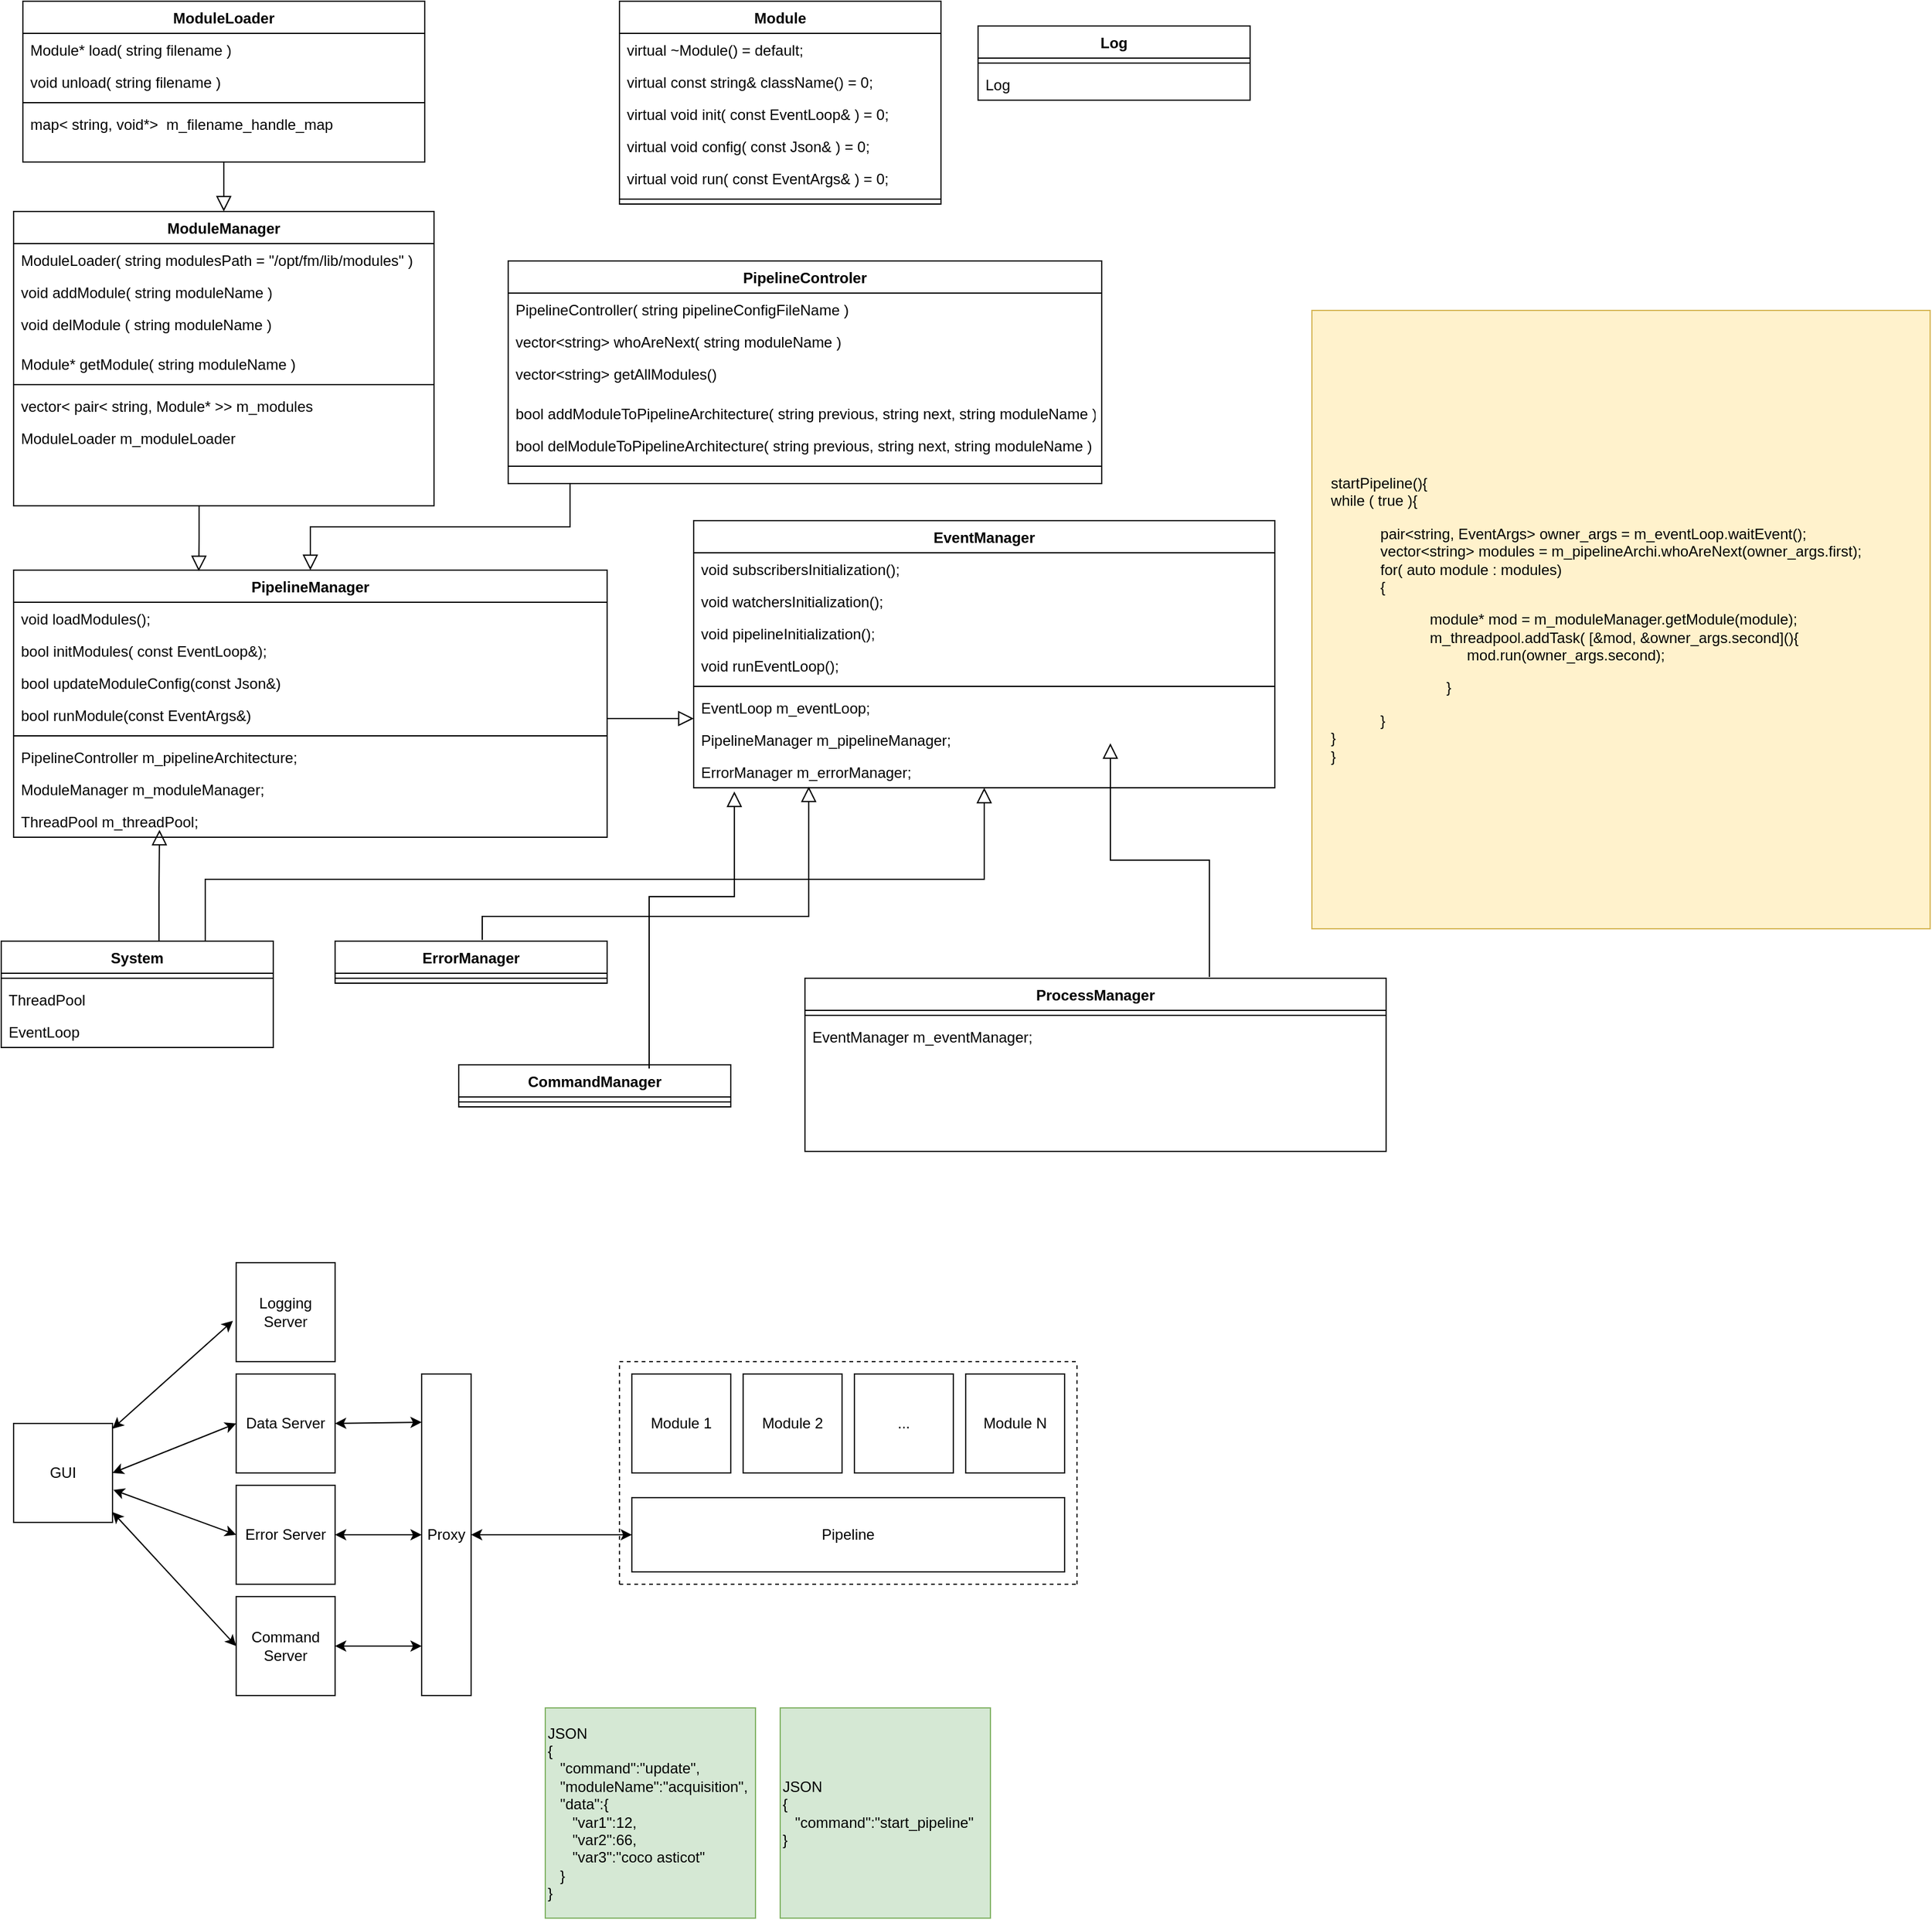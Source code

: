 <mxfile version="21.4.0" type="device">
  <diagram id="C5RBs43oDa-KdzZeNtuy" name="Page-1">
    <mxGraphModel dx="1274" dy="680" grid="1" gridSize="10" guides="1" tooltips="1" connect="1" arrows="1" fold="1" page="1" pageScale="1" pageWidth="827" pageHeight="1169" math="0" shadow="0">
      <root>
        <mxCell id="WIyWlLk6GJQsqaUBKTNV-0" />
        <mxCell id="WIyWlLk6GJQsqaUBKTNV-1" parent="WIyWlLk6GJQsqaUBKTNV-0" />
        <mxCell id="zkfFHV4jXpPFQw0GAbJ--0" value="ModuleManager" style="swimlane;fontStyle=1;align=center;verticalAlign=top;childLayout=stackLayout;horizontal=1;startSize=26;horizontalStack=0;resizeParent=1;resizeLast=0;collapsible=1;marginBottom=0;rounded=0;shadow=0;strokeWidth=1;" parent="WIyWlLk6GJQsqaUBKTNV-1" vertex="1">
          <mxGeometry x="40" y="200" width="340" height="238" as="geometry">
            <mxRectangle x="230" y="140" width="160" height="26" as="alternateBounds" />
          </mxGeometry>
        </mxCell>
        <mxCell id="zkfFHV4jXpPFQw0GAbJ--1" value="ModuleLoader( string modulesPath = &quot;/opt/fm/lib/modules&quot; )" style="text;align=left;verticalAlign=top;spacingLeft=4;spacingRight=4;overflow=hidden;rotatable=0;points=[[0,0.5],[1,0.5]];portConstraint=eastwest;" parent="zkfFHV4jXpPFQw0GAbJ--0" vertex="1">
          <mxGeometry y="26" width="340" height="26" as="geometry" />
        </mxCell>
        <mxCell id="zkfFHV4jXpPFQw0GAbJ--2" value="void addModule( string moduleName )" style="text;align=left;verticalAlign=top;spacingLeft=4;spacingRight=4;overflow=hidden;rotatable=0;points=[[0,0.5],[1,0.5]];portConstraint=eastwest;rounded=0;shadow=0;html=0;" parent="zkfFHV4jXpPFQw0GAbJ--0" vertex="1">
          <mxGeometry y="52" width="340" height="26" as="geometry" />
        </mxCell>
        <mxCell id="zkfFHV4jXpPFQw0GAbJ--3" value="void delModule ( string moduleName )" style="text;align=left;verticalAlign=top;spacingLeft=4;spacingRight=4;overflow=hidden;rotatable=0;points=[[0,0.5],[1,0.5]];portConstraint=eastwest;rounded=0;shadow=0;html=0;" parent="zkfFHV4jXpPFQw0GAbJ--0" vertex="1">
          <mxGeometry y="78" width="340" height="32" as="geometry" />
        </mxCell>
        <mxCell id="hM2N8tMisGqkoCQfKdSa-3" value="Module* getModule( string moduleName )" style="text;align=left;verticalAlign=top;spacingLeft=4;spacingRight=4;overflow=hidden;rotatable=0;points=[[0,0.5],[1,0.5]];portConstraint=eastwest;" parent="zkfFHV4jXpPFQw0GAbJ--0" vertex="1">
          <mxGeometry y="110" width="340" height="26" as="geometry" />
        </mxCell>
        <mxCell id="zkfFHV4jXpPFQw0GAbJ--4" value="" style="line;html=1;strokeWidth=1;align=left;verticalAlign=middle;spacingTop=-1;spacingLeft=3;spacingRight=3;rotatable=0;labelPosition=right;points=[];portConstraint=eastwest;" parent="zkfFHV4jXpPFQw0GAbJ--0" vertex="1">
          <mxGeometry y="136" width="340" height="8" as="geometry" />
        </mxCell>
        <mxCell id="zkfFHV4jXpPFQw0GAbJ--5" value="vector&lt; pair&lt; string, Module* &gt;&gt; m_modules" style="text;align=left;verticalAlign=top;spacingLeft=4;spacingRight=4;overflow=hidden;rotatable=0;points=[[0,0.5],[1,0.5]];portConstraint=eastwest;" parent="zkfFHV4jXpPFQw0GAbJ--0" vertex="1">
          <mxGeometry y="144" width="340" height="26" as="geometry" />
        </mxCell>
        <mxCell id="hM2N8tMisGqkoCQfKdSa-2" value="ModuleLoader m_moduleLoader" style="text;align=left;verticalAlign=top;spacingLeft=4;spacingRight=4;overflow=hidden;rotatable=0;points=[[0,0.5],[1,0.5]];portConstraint=eastwest;" parent="zkfFHV4jXpPFQw0GAbJ--0" vertex="1">
          <mxGeometry y="170" width="340" height="26" as="geometry" />
        </mxCell>
        <mxCell id="zkfFHV4jXpPFQw0GAbJ--6" value="ModuleLoader" style="swimlane;fontStyle=1;align=center;verticalAlign=top;childLayout=stackLayout;horizontal=1;startSize=26;horizontalStack=0;resizeParent=1;resizeLast=0;collapsible=1;marginBottom=0;rounded=0;shadow=0;strokeWidth=1;" parent="WIyWlLk6GJQsqaUBKTNV-1" vertex="1">
          <mxGeometry x="47.5" y="30" width="325" height="130" as="geometry">
            <mxRectangle x="130" y="380" width="160" height="26" as="alternateBounds" />
          </mxGeometry>
        </mxCell>
        <mxCell id="zkfFHV4jXpPFQw0GAbJ--7" value="Module* load( string filename )" style="text;align=left;verticalAlign=top;spacingLeft=4;spacingRight=4;overflow=hidden;rotatable=0;points=[[0,0.5],[1,0.5]];portConstraint=eastwest;" parent="zkfFHV4jXpPFQw0GAbJ--6" vertex="1">
          <mxGeometry y="26" width="325" height="26" as="geometry" />
        </mxCell>
        <mxCell id="zkfFHV4jXpPFQw0GAbJ--8" value="void unload( string filename )" style="text;align=left;verticalAlign=top;spacingLeft=4;spacingRight=4;overflow=hidden;rotatable=0;points=[[0,0.5],[1,0.5]];portConstraint=eastwest;rounded=0;shadow=0;html=0;" parent="zkfFHV4jXpPFQw0GAbJ--6" vertex="1">
          <mxGeometry y="52" width="325" height="26" as="geometry" />
        </mxCell>
        <mxCell id="zkfFHV4jXpPFQw0GAbJ--9" value="" style="line;html=1;strokeWidth=1;align=left;verticalAlign=middle;spacingTop=-1;spacingLeft=3;spacingRight=3;rotatable=0;labelPosition=right;points=[];portConstraint=eastwest;" parent="zkfFHV4jXpPFQw0GAbJ--6" vertex="1">
          <mxGeometry y="78" width="325" height="8" as="geometry" />
        </mxCell>
        <mxCell id="zkfFHV4jXpPFQw0GAbJ--10" value="map&lt; string, void*&gt;  m_filename_handle_map" style="text;align=left;verticalAlign=top;spacingLeft=4;spacingRight=4;overflow=hidden;rotatable=0;points=[[0,0.5],[1,0.5]];portConstraint=eastwest;fontStyle=0" parent="zkfFHV4jXpPFQw0GAbJ--6" vertex="1">
          <mxGeometry y="86" width="325" height="26" as="geometry" />
        </mxCell>
        <mxCell id="zkfFHV4jXpPFQw0GAbJ--12" value="" style="endArrow=block;endSize=10;endFill=0;shadow=0;strokeWidth=1;rounded=0;edgeStyle=elbowEdgeStyle;elbow=vertical;" parent="WIyWlLk6GJQsqaUBKTNV-1" source="zkfFHV4jXpPFQw0GAbJ--6" target="zkfFHV4jXpPFQw0GAbJ--0" edge="1">
          <mxGeometry width="160" relative="1" as="geometry">
            <mxPoint x="30" y="193" as="sourcePoint" />
            <mxPoint x="30" y="193" as="targetPoint" />
          </mxGeometry>
        </mxCell>
        <mxCell id="hM2N8tMisGqkoCQfKdSa-12" value="PipelineControler" style="swimlane;fontStyle=1;align=center;verticalAlign=top;childLayout=stackLayout;horizontal=1;startSize=26;horizontalStack=0;resizeParent=1;resizeLast=0;collapsible=1;marginBottom=0;rounded=0;shadow=0;strokeWidth=1;" parent="WIyWlLk6GJQsqaUBKTNV-1" vertex="1">
          <mxGeometry x="440" y="240" width="480" height="180" as="geometry">
            <mxRectangle x="230" y="140" width="160" height="26" as="alternateBounds" />
          </mxGeometry>
        </mxCell>
        <mxCell id="hM2N8tMisGqkoCQfKdSa-13" value="PipelineController( string pipelineConfigFileName )" style="text;align=left;verticalAlign=top;spacingLeft=4;spacingRight=4;overflow=hidden;rotatable=0;points=[[0,0.5],[1,0.5]];portConstraint=eastwest;" parent="hM2N8tMisGqkoCQfKdSa-12" vertex="1">
          <mxGeometry y="26" width="480" height="26" as="geometry" />
        </mxCell>
        <mxCell id="hM2N8tMisGqkoCQfKdSa-14" value="vector&lt;string&gt; whoAreNext( string moduleName )" style="text;align=left;verticalAlign=top;spacingLeft=4;spacingRight=4;overflow=hidden;rotatable=0;points=[[0,0.5],[1,0.5]];portConstraint=eastwest;rounded=0;shadow=0;html=0;" parent="hM2N8tMisGqkoCQfKdSa-12" vertex="1">
          <mxGeometry y="52" width="480" height="26" as="geometry" />
        </mxCell>
        <mxCell id="hM2N8tMisGqkoCQfKdSa-15" value="vector&lt;string&gt; getAllModules()" style="text;align=left;verticalAlign=top;spacingLeft=4;spacingRight=4;overflow=hidden;rotatable=0;points=[[0,0.5],[1,0.5]];portConstraint=eastwest;rounded=0;shadow=0;html=0;" parent="hM2N8tMisGqkoCQfKdSa-12" vertex="1">
          <mxGeometry y="78" width="480" height="32" as="geometry" />
        </mxCell>
        <mxCell id="hM2N8tMisGqkoCQfKdSa-16" value="bool addModuleToPipelineArchitecture( string previous, string next, string moduleName )" style="text;align=left;verticalAlign=top;spacingLeft=4;spacingRight=4;overflow=hidden;rotatable=0;points=[[0,0.5],[1,0.5]];portConstraint=eastwest;" parent="hM2N8tMisGqkoCQfKdSa-12" vertex="1">
          <mxGeometry y="110" width="480" height="26" as="geometry" />
        </mxCell>
        <mxCell id="hM2N8tMisGqkoCQfKdSa-20" value="bool delModuleToPipelineArchitecture( string previous, string next, string moduleName )" style="text;align=left;verticalAlign=top;spacingLeft=4;spacingRight=4;overflow=hidden;rotatable=0;points=[[0,0.5],[1,0.5]];portConstraint=eastwest;" parent="hM2N8tMisGqkoCQfKdSa-12" vertex="1">
          <mxGeometry y="136" width="480" height="26" as="geometry" />
        </mxCell>
        <mxCell id="hM2N8tMisGqkoCQfKdSa-17" value="" style="line;html=1;strokeWidth=1;align=left;verticalAlign=middle;spacingTop=-1;spacingLeft=3;spacingRight=3;rotatable=0;labelPosition=right;points=[];portConstraint=eastwest;" parent="hM2N8tMisGqkoCQfKdSa-12" vertex="1">
          <mxGeometry y="162" width="480" height="8" as="geometry" />
        </mxCell>
        <mxCell id="hM2N8tMisGqkoCQfKdSa-21" value="Module N" style="whiteSpace=wrap;html=1;aspect=fixed;" parent="WIyWlLk6GJQsqaUBKTNV-1" vertex="1">
          <mxGeometry x="810" y="1140" width="80" height="80" as="geometry" />
        </mxCell>
        <mxCell id="hM2N8tMisGqkoCQfKdSa-22" value="Logging Server" style="whiteSpace=wrap;html=1;aspect=fixed;" parent="WIyWlLk6GJQsqaUBKTNV-1" vertex="1">
          <mxGeometry x="220" y="1050" width="80" height="80" as="geometry" />
        </mxCell>
        <mxCell id="hM2N8tMisGqkoCQfKdSa-23" value="Command Server" style="whiteSpace=wrap;html=1;aspect=fixed;" parent="WIyWlLk6GJQsqaUBKTNV-1" vertex="1">
          <mxGeometry x="220" y="1320" width="80" height="80" as="geometry" />
        </mxCell>
        <mxCell id="hM2N8tMisGqkoCQfKdSa-24" value="Error Server" style="whiteSpace=wrap;html=1;aspect=fixed;" parent="WIyWlLk6GJQsqaUBKTNV-1" vertex="1">
          <mxGeometry x="220" y="1230" width="80" height="80" as="geometry" />
        </mxCell>
        <mxCell id="hM2N8tMisGqkoCQfKdSa-25" value="Data Server" style="whiteSpace=wrap;html=1;aspect=fixed;" parent="WIyWlLk6GJQsqaUBKTNV-1" vertex="1">
          <mxGeometry x="220" y="1140" width="80" height="80" as="geometry" />
        </mxCell>
        <mxCell id="hM2N8tMisGqkoCQfKdSa-26" value="Proxy" style="rounded=0;whiteSpace=wrap;html=1;" parent="WIyWlLk6GJQsqaUBKTNV-1" vertex="1">
          <mxGeometry x="370" y="1140" width="40" height="260" as="geometry" />
        </mxCell>
        <mxCell id="hM2N8tMisGqkoCQfKdSa-27" value="..." style="whiteSpace=wrap;html=1;aspect=fixed;" parent="WIyWlLk6GJQsqaUBKTNV-1" vertex="1">
          <mxGeometry x="720" y="1140" width="80" height="80" as="geometry" />
        </mxCell>
        <mxCell id="hM2N8tMisGqkoCQfKdSa-28" value="Module 2" style="whiteSpace=wrap;html=1;aspect=fixed;" parent="WIyWlLk6GJQsqaUBKTNV-1" vertex="1">
          <mxGeometry x="630" y="1140" width="80" height="80" as="geometry" />
        </mxCell>
        <mxCell id="hM2N8tMisGqkoCQfKdSa-29" value="Module 1" style="whiteSpace=wrap;html=1;aspect=fixed;" parent="WIyWlLk6GJQsqaUBKTNV-1" vertex="1">
          <mxGeometry x="540" y="1140" width="80" height="80" as="geometry" />
        </mxCell>
        <mxCell id="hM2N8tMisGqkoCQfKdSa-30" value="Pipeline" style="rounded=0;whiteSpace=wrap;html=1;" parent="WIyWlLk6GJQsqaUBKTNV-1" vertex="1">
          <mxGeometry x="540" y="1240" width="350" height="60" as="geometry" />
        </mxCell>
        <mxCell id="hM2N8tMisGqkoCQfKdSa-31" value="GUI" style="whiteSpace=wrap;html=1;aspect=fixed;" parent="WIyWlLk6GJQsqaUBKTNV-1" vertex="1">
          <mxGeometry x="40" y="1180" width="80" height="80" as="geometry" />
        </mxCell>
        <mxCell id="hM2N8tMisGqkoCQfKdSa-33" value="" style="endArrow=classic;startArrow=classic;html=1;rounded=0;exitX=1;exitY=0.5;exitDx=0;exitDy=0;entryX=0;entryY=0.5;entryDx=0;entryDy=0;" parent="WIyWlLk6GJQsqaUBKTNV-1" source="hM2N8tMisGqkoCQfKdSa-26" target="hM2N8tMisGqkoCQfKdSa-30" edge="1">
          <mxGeometry width="50" height="50" relative="1" as="geometry">
            <mxPoint x="440" y="1190" as="sourcePoint" />
            <mxPoint x="490" y="1140" as="targetPoint" />
          </mxGeometry>
        </mxCell>
        <mxCell id="hM2N8tMisGqkoCQfKdSa-37" value="" style="endArrow=classic;startArrow=classic;html=1;rounded=0;entryX=0;entryY=0.5;entryDx=0;entryDy=0;exitX=1;exitY=0.5;exitDx=0;exitDy=0;" parent="WIyWlLk6GJQsqaUBKTNV-1" source="hM2N8tMisGqkoCQfKdSa-24" target="hM2N8tMisGqkoCQfKdSa-26" edge="1">
          <mxGeometry width="50" height="50" relative="1" as="geometry">
            <mxPoint x="320" y="1300" as="sourcePoint" />
            <mxPoint x="376" y="1269.67" as="targetPoint" />
          </mxGeometry>
        </mxCell>
        <mxCell id="hM2N8tMisGqkoCQfKdSa-38" value="" style="endArrow=classic;startArrow=classic;html=1;rounded=0;entryX=0;entryY=0.15;entryDx=0;entryDy=0;entryPerimeter=0;exitX=1;exitY=0.5;exitDx=0;exitDy=0;" parent="WIyWlLk6GJQsqaUBKTNV-1" source="hM2N8tMisGqkoCQfKdSa-25" target="hM2N8tMisGqkoCQfKdSa-26" edge="1">
          <mxGeometry width="50" height="50" relative="1" as="geometry">
            <mxPoint x="300" y="1179" as="sourcePoint" />
            <mxPoint x="434" y="1180" as="targetPoint" />
          </mxGeometry>
        </mxCell>
        <mxCell id="hM2N8tMisGqkoCQfKdSa-39" value="" style="endArrow=classic;startArrow=classic;html=1;rounded=0;" parent="WIyWlLk6GJQsqaUBKTNV-1" source="hM2N8tMisGqkoCQfKdSa-23" edge="1">
          <mxGeometry width="50" height="50" relative="1" as="geometry">
            <mxPoint x="300" y="1359.67" as="sourcePoint" />
            <mxPoint x="370" y="1360" as="targetPoint" />
          </mxGeometry>
        </mxCell>
        <mxCell id="hM2N8tMisGqkoCQfKdSa-41" value="" style="endArrow=classic;startArrow=classic;html=1;rounded=0;entryX=-0.033;entryY=0.588;entryDx=0;entryDy=0;entryPerimeter=0;" parent="WIyWlLk6GJQsqaUBKTNV-1" source="hM2N8tMisGqkoCQfKdSa-31" target="hM2N8tMisGqkoCQfKdSa-22" edge="1">
          <mxGeometry width="50" height="50" relative="1" as="geometry">
            <mxPoint x="140" y="1190" as="sourcePoint" />
            <mxPoint x="190" y="1140" as="targetPoint" />
          </mxGeometry>
        </mxCell>
        <mxCell id="hM2N8tMisGqkoCQfKdSa-42" value="" style="endArrow=classic;startArrow=classic;html=1;rounded=0;entryX=0;entryY=0.5;entryDx=0;entryDy=0;exitX=1;exitY=0.5;exitDx=0;exitDy=0;" parent="WIyWlLk6GJQsqaUBKTNV-1" source="hM2N8tMisGqkoCQfKdSa-31" target="hM2N8tMisGqkoCQfKdSa-25" edge="1">
          <mxGeometry width="50" height="50" relative="1" as="geometry">
            <mxPoint x="140" y="1220" as="sourcePoint" />
            <mxPoint x="190" y="1170" as="targetPoint" />
          </mxGeometry>
        </mxCell>
        <mxCell id="hM2N8tMisGqkoCQfKdSa-44" value="" style="endArrow=classic;startArrow=classic;html=1;rounded=0;entryX=0;entryY=0.5;entryDx=0;entryDy=0;exitX=1.008;exitY=0.671;exitDx=0;exitDy=0;exitPerimeter=0;" parent="WIyWlLk6GJQsqaUBKTNV-1" source="hM2N8tMisGqkoCQfKdSa-31" target="hM2N8tMisGqkoCQfKdSa-24" edge="1">
          <mxGeometry width="50" height="50" relative="1" as="geometry">
            <mxPoint x="150" y="1310" as="sourcePoint" />
            <mxPoint x="200" y="1260" as="targetPoint" />
          </mxGeometry>
        </mxCell>
        <mxCell id="hM2N8tMisGqkoCQfKdSa-45" value="" style="endArrow=classic;startArrow=classic;html=1;rounded=0;entryX=0;entryY=0.5;entryDx=0;entryDy=0;exitX=1;exitY=0.896;exitDx=0;exitDy=0;exitPerimeter=0;" parent="WIyWlLk6GJQsqaUBKTNV-1" source="hM2N8tMisGqkoCQfKdSa-31" target="hM2N8tMisGqkoCQfKdSa-23" edge="1">
          <mxGeometry x="-1" y="114" width="50" height="50" relative="1" as="geometry">
            <mxPoint x="120" y="1385" as="sourcePoint" />
            <mxPoint x="170" y="1335" as="targetPoint" />
            <mxPoint x="-29" y="111" as="offset" />
          </mxGeometry>
        </mxCell>
        <mxCell id="hM2N8tMisGqkoCQfKdSa-46" value="" style="endArrow=none;dashed=1;html=1;rounded=0;" parent="WIyWlLk6GJQsqaUBKTNV-1" edge="1">
          <mxGeometry width="50" height="50" relative="1" as="geometry">
            <mxPoint x="530" y="1310" as="sourcePoint" />
            <mxPoint x="530" y="1130" as="targetPoint" />
          </mxGeometry>
        </mxCell>
        <mxCell id="hM2N8tMisGqkoCQfKdSa-47" value="" style="endArrow=none;dashed=1;html=1;rounded=0;" parent="WIyWlLk6GJQsqaUBKTNV-1" edge="1">
          <mxGeometry width="50" height="50" relative="1" as="geometry">
            <mxPoint x="530" y="1310" as="sourcePoint" />
            <mxPoint x="900" y="1310" as="targetPoint" />
          </mxGeometry>
        </mxCell>
        <mxCell id="hM2N8tMisGqkoCQfKdSa-48" value="" style="endArrow=none;dashed=1;html=1;rounded=0;" parent="WIyWlLk6GJQsqaUBKTNV-1" edge="1">
          <mxGeometry width="50" height="50" relative="1" as="geometry">
            <mxPoint x="900" y="1310" as="sourcePoint" />
            <mxPoint x="900" y="1130" as="targetPoint" />
          </mxGeometry>
        </mxCell>
        <mxCell id="hM2N8tMisGqkoCQfKdSa-49" value="" style="endArrow=none;dashed=1;html=1;rounded=0;" parent="WIyWlLk6GJQsqaUBKTNV-1" edge="1">
          <mxGeometry width="50" height="50" relative="1" as="geometry">
            <mxPoint x="530" y="1130" as="sourcePoint" />
            <mxPoint x="900" y="1130" as="targetPoint" />
          </mxGeometry>
        </mxCell>
        <mxCell id="hM2N8tMisGqkoCQfKdSa-50" value="&lt;div align=&quot;left&quot;&gt;&lt;font color=&quot;#000000&quot;&gt;JSON&lt;br&gt;&lt;/font&gt;&lt;/div&gt;&lt;div align=&quot;left&quot;&gt;&lt;font color=&quot;#000000&quot;&gt;{&lt;br&gt;&amp;nbsp;&amp;nbsp; &quot;command&quot;:&quot;update&quot;,&lt;br&gt;&amp;nbsp;&amp;nbsp; &quot;moduleName&quot;:&quot;acquisition&quot;,&lt;br&gt;&amp;nbsp;&amp;nbsp; &quot;data&quot;:{&lt;br&gt;&amp;nbsp;&amp;nbsp;&amp;nbsp;&amp;nbsp;&amp;nbsp; &quot;var1&quot;:12,&lt;br&gt;&amp;nbsp;&amp;nbsp;&amp;nbsp;&amp;nbsp;&amp;nbsp; &quot;var2&quot;:66,&lt;br&gt;&amp;nbsp;&amp;nbsp;&amp;nbsp;&amp;nbsp;&amp;nbsp; &quot;var3&quot;:&quot;coco asticot&quot;&lt;br&gt;&amp;nbsp;&amp;nbsp; }&lt;br&gt;}&lt;br&gt;&lt;/font&gt;&lt;/div&gt;" style="whiteSpace=wrap;html=1;aspect=fixed;align=left;fillColor=#d5e8d4;strokeColor=#82b366;" parent="WIyWlLk6GJQsqaUBKTNV-1" vertex="1">
          <mxGeometry x="470" y="1410" width="170" height="170" as="geometry" />
        </mxCell>
        <mxCell id="hM2N8tMisGqkoCQfKdSa-51" value="&lt;div align=&quot;left&quot;&gt;&lt;font color=&quot;#000000&quot;&gt;JSON&lt;br&gt;&lt;/font&gt;&lt;/div&gt;&lt;div align=&quot;left&quot;&gt;&lt;font color=&quot;#000000&quot;&gt;{&lt;br&gt;&amp;nbsp;&amp;nbsp; &quot;command&quot;:&quot;start_pipeline&quot;&lt;br&gt;}&lt;br&gt;&lt;/font&gt;&lt;/div&gt;" style="whiteSpace=wrap;html=1;aspect=fixed;align=left;fillColor=#d5e8d4;strokeColor=#82b366;" parent="WIyWlLk6GJQsqaUBKTNV-1" vertex="1">
          <mxGeometry x="660" y="1410" width="170" height="170" as="geometry" />
        </mxCell>
        <mxCell id="hM2N8tMisGqkoCQfKdSa-52" value="Module" style="swimlane;fontStyle=1;align=center;verticalAlign=top;childLayout=stackLayout;horizontal=1;startSize=26;horizontalStack=0;resizeParent=1;resizeParentMax=0;resizeLast=0;collapsible=1;marginBottom=0;" parent="WIyWlLk6GJQsqaUBKTNV-1" vertex="1">
          <mxGeometry x="530" y="30" width="260" height="164" as="geometry" />
        </mxCell>
        <mxCell id="hM2N8tMisGqkoCQfKdSa-53" value="virtual ~Module() = default;" style="text;strokeColor=none;fillColor=none;align=left;verticalAlign=top;spacingLeft=4;spacingRight=4;overflow=hidden;rotatable=0;points=[[0,0.5],[1,0.5]];portConstraint=eastwest;" parent="hM2N8tMisGqkoCQfKdSa-52" vertex="1">
          <mxGeometry y="26" width="260" height="26" as="geometry" />
        </mxCell>
        <mxCell id="hM2N8tMisGqkoCQfKdSa-56" value="virtual const string&amp; className() = 0;" style="text;strokeColor=none;fillColor=none;align=left;verticalAlign=top;spacingLeft=4;spacingRight=4;overflow=hidden;rotatable=0;points=[[0,0.5],[1,0.5]];portConstraint=eastwest;" parent="hM2N8tMisGqkoCQfKdSa-52" vertex="1">
          <mxGeometry y="52" width="260" height="26" as="geometry" />
        </mxCell>
        <mxCell id="hM2N8tMisGqkoCQfKdSa-57" value="virtual void init( const EventLoop&amp; ) = 0;" style="text;strokeColor=none;fillColor=none;align=left;verticalAlign=top;spacingLeft=4;spacingRight=4;overflow=hidden;rotatable=0;points=[[0,0.5],[1,0.5]];portConstraint=eastwest;" parent="hM2N8tMisGqkoCQfKdSa-52" vertex="1">
          <mxGeometry y="78" width="260" height="26" as="geometry" />
        </mxCell>
        <mxCell id="hM2N8tMisGqkoCQfKdSa-58" value="virtual void config( const Json&amp; ) = 0;" style="text;strokeColor=none;fillColor=none;align=left;verticalAlign=top;spacingLeft=4;spacingRight=4;overflow=hidden;rotatable=0;points=[[0,0.5],[1,0.5]];portConstraint=eastwest;" parent="hM2N8tMisGqkoCQfKdSa-52" vertex="1">
          <mxGeometry y="104" width="260" height="26" as="geometry" />
        </mxCell>
        <mxCell id="hM2N8tMisGqkoCQfKdSa-59" value="virtual void run( const EventArgs&amp; ) = 0;" style="text;strokeColor=none;fillColor=none;align=left;verticalAlign=top;spacingLeft=4;spacingRight=4;overflow=hidden;rotatable=0;points=[[0,0.5],[1,0.5]];portConstraint=eastwest;" parent="hM2N8tMisGqkoCQfKdSa-52" vertex="1">
          <mxGeometry y="130" width="260" height="26" as="geometry" />
        </mxCell>
        <mxCell id="hM2N8tMisGqkoCQfKdSa-54" value="" style="line;strokeWidth=1;fillColor=none;align=left;verticalAlign=middle;spacingTop=-1;spacingLeft=3;spacingRight=3;rotatable=0;labelPosition=right;points=[];portConstraint=eastwest;strokeColor=inherit;" parent="hM2N8tMisGqkoCQfKdSa-52" vertex="1">
          <mxGeometry y="156" width="260" height="8" as="geometry" />
        </mxCell>
        <mxCell id="hM2N8tMisGqkoCQfKdSa-60" value="PipelineManager" style="swimlane;fontStyle=1;align=center;verticalAlign=top;childLayout=stackLayout;horizontal=1;startSize=26;horizontalStack=0;resizeParent=1;resizeLast=0;collapsible=1;marginBottom=0;rounded=0;shadow=0;strokeWidth=1;" parent="WIyWlLk6GJQsqaUBKTNV-1" vertex="1">
          <mxGeometry x="40" y="490" width="480" height="216" as="geometry">
            <mxRectangle x="230" y="140" width="160" height="26" as="alternateBounds" />
          </mxGeometry>
        </mxCell>
        <mxCell id="699e2RLrkn2QMfGpyKPF-17" value="void loadModules();" style="text;align=left;verticalAlign=top;spacingLeft=4;spacingRight=4;overflow=hidden;rotatable=0;points=[[0,0.5],[1,0.5]];portConstraint=eastwest;rounded=0;shadow=0;html=0;" vertex="1" parent="hM2N8tMisGqkoCQfKdSa-60">
          <mxGeometry y="26" width="480" height="26" as="geometry" />
        </mxCell>
        <mxCell id="699e2RLrkn2QMfGpyKPF-15" value="bool initModules( const EventLoop&amp;);" style="text;align=left;verticalAlign=top;spacingLeft=4;spacingRight=4;overflow=hidden;rotatable=0;points=[[0,0.5],[1,0.5]];portConstraint=eastwest;" vertex="1" parent="hM2N8tMisGqkoCQfKdSa-60">
          <mxGeometry y="52" width="480" height="26" as="geometry" />
        </mxCell>
        <mxCell id="699e2RLrkn2QMfGpyKPF-10" value="bool updateModuleConfig(const Json&amp;)" style="text;align=left;verticalAlign=top;spacingLeft=4;spacingRight=4;overflow=hidden;rotatable=0;points=[[0,0.5],[1,0.5]];portConstraint=eastwest;" vertex="1" parent="hM2N8tMisGqkoCQfKdSa-60">
          <mxGeometry y="78" width="480" height="26" as="geometry" />
        </mxCell>
        <mxCell id="hM2N8tMisGqkoCQfKdSa-65" value="bool runModule(const EventArgs&amp;)" style="text;align=left;verticalAlign=top;spacingLeft=4;spacingRight=4;overflow=hidden;rotatable=0;points=[[0,0.5],[1,0.5]];portConstraint=eastwest;" parent="hM2N8tMisGqkoCQfKdSa-60" vertex="1">
          <mxGeometry y="104" width="480" height="26" as="geometry" />
        </mxCell>
        <mxCell id="hM2N8tMisGqkoCQfKdSa-66" value="" style="line;html=1;strokeWidth=1;align=left;verticalAlign=middle;spacingTop=-1;spacingLeft=3;spacingRight=3;rotatable=0;labelPosition=right;points=[];portConstraint=eastwest;" parent="hM2N8tMisGqkoCQfKdSa-60" vertex="1">
          <mxGeometry y="130" width="480" height="8" as="geometry" />
        </mxCell>
        <mxCell id="hM2N8tMisGqkoCQfKdSa-68" value="PipelineController m_pipelineArchitecture;" style="text;align=left;verticalAlign=top;spacingLeft=4;spacingRight=4;overflow=hidden;rotatable=0;points=[[0,0.5],[1,0.5]];portConstraint=eastwest;rounded=0;shadow=0;html=0;" parent="hM2N8tMisGqkoCQfKdSa-60" vertex="1">
          <mxGeometry y="138" width="480" height="26" as="geometry" />
        </mxCell>
        <mxCell id="hM2N8tMisGqkoCQfKdSa-69" value="ModuleManager m_moduleManager;" style="text;align=left;verticalAlign=top;spacingLeft=4;spacingRight=4;overflow=hidden;rotatable=0;points=[[0,0.5],[1,0.5]];portConstraint=eastwest;rounded=0;shadow=0;html=0;" parent="hM2N8tMisGqkoCQfKdSa-60" vertex="1">
          <mxGeometry y="164" width="480" height="26" as="geometry" />
        </mxCell>
        <mxCell id="699e2RLrkn2QMfGpyKPF-31" value="ThreadPool m_threadPool;" style="text;align=left;verticalAlign=top;spacingLeft=4;spacingRight=4;overflow=hidden;rotatable=0;points=[[0,0.5],[1,0.5]];portConstraint=eastwest;rounded=0;shadow=0;html=0;" vertex="1" parent="hM2N8tMisGqkoCQfKdSa-60">
          <mxGeometry y="190" width="480" height="26" as="geometry" />
        </mxCell>
        <mxCell id="hM2N8tMisGqkoCQfKdSa-72" value="&lt;div align=&quot;left&quot;&gt;&lt;font color=&quot;#000000&quot;&gt;startPipeline(){&lt;/font&gt;&lt;/div&gt;&lt;div align=&quot;left&quot;&gt;&lt;font color=&quot;#000000&quot;&gt;&lt;span style=&quot;&quot;&gt;&#x9;&lt;/span&gt;while ( true ){&lt;/font&gt;&lt;/div&gt;&lt;blockquote&gt;&lt;div align=&quot;left&quot;&gt;&lt;font color=&quot;#000000&quot;&gt;&lt;span style=&quot;&quot;&gt;&#x9;&lt;/span&gt;&lt;span style=&quot;&quot;&gt;&#x9;pair&amp;lt;string, EventArgs&amp;gt; owner_args = m_eventLoop.&lt;/span&gt;waitEvent();&lt;br&gt;&lt;span style=&quot;&quot;&gt;&#x9;&lt;/span&gt;&lt;span style=&quot;&quot;&gt;&#x9;&lt;/span&gt;vector&amp;lt;string&amp;gt; modules = m_pipelineArchi.whoAreNext(&lt;span style=&quot;&quot;&gt;owner_args&lt;/span&gt;.first);&lt;br&gt;&lt;span style=&quot;&quot;&gt;&#x9;&lt;/span&gt;&lt;span style=&quot;&quot;&gt;&#x9;&lt;/span&gt;for( auto module : modules)&lt;br&gt;&lt;span style=&quot;&quot;&gt;&#x9;&lt;/span&gt;&lt;span style=&quot;&quot;&gt;&#x9;&lt;/span&gt;{&lt;/font&gt;&lt;/div&gt;&lt;blockquote&gt;&lt;div align=&quot;left&quot;&gt;&lt;font color=&quot;#000000&quot;&gt;&lt;span style=&quot;&quot;&gt;&lt;span style=&quot;&quot;&gt;&#x9;&lt;/span&gt;&lt;span style=&quot;&quot;&gt;&#x9;&lt;/span&gt;&lt;span style=&quot;&quot;&gt;&#x9;&lt;/span&gt;&lt;span style=&quot;&quot;&gt;&#x9;&lt;/span&gt;module* mod = m_moduleManager.getModule(module);&lt;br&gt;&lt;/span&gt;&lt;/font&gt;&lt;/div&gt;&lt;div align=&quot;left&quot;&gt;&lt;font color=&quot;#000000&quot;&gt;&lt;span style=&quot;&quot;&gt;&lt;span style=&quot;&quot;&gt;&#x9;&lt;/span&gt;&lt;span style=&quot;&quot;&gt;&#x9;&lt;/span&gt;&lt;span style=&quot;&quot;&gt;&#x9;&lt;/span&gt;&lt;span style=&quot;&quot;&gt;&#x9;&lt;/span&gt;m_threadpool.addTask( [&amp;amp;mod, &amp;amp;&lt;/span&gt;&lt;span style=&quot;&quot;&gt;owner_args.second](){&lt;/span&gt;&lt;/font&gt;&lt;/div&gt;&lt;div align=&quot;left&quot;&gt;&lt;font color=&quot;#000000&quot;&gt;&lt;span style=&quot;white-space: pre;&quot;&gt;&#x9;&lt;/span&gt;&lt;span style=&quot;&quot;&gt;&lt;span style=&quot;&quot;&gt;&#x9;&lt;/span&gt;&lt;span style=&quot;&quot;&gt;&#x9;&lt;/span&gt;&lt;span style=&quot;&quot;&gt;&#x9;&lt;/span&gt;mod.run(&lt;/span&gt;&lt;span style=&quot;&quot;&gt;&lt;/span&gt;&lt;span style=&quot;&quot;&gt;owner_args.second);&lt;/span&gt;&lt;/font&gt;&lt;/div&gt;&lt;/blockquote&gt;&lt;div align=&quot;left&quot;&gt;&lt;font color=&quot;#000000&quot;&gt;&lt;span style=&quot;&quot;&gt;&lt;span style=&quot;&quot;&gt;&#x9;&lt;/span&gt;&lt;span style=&quot;white-space: pre;&quot;&gt;&#x9;&lt;/span&gt;&lt;span style=&quot;white-space: pre;&quot;&gt;&#x9;&lt;/span&gt;}&lt;br&gt;&lt;/span&gt;&lt;/font&gt;&lt;/div&gt;&lt;/blockquote&gt;&lt;div align=&quot;left&quot;&gt;&lt;font color=&quot;#000000&quot;&gt;&lt;span style=&quot;&quot;&gt;&lt;span style=&quot;&quot;&gt;&#x9;&lt;/span&gt;&lt;span style=&quot;&quot;&gt;&#x9;&lt;/span&gt;&lt;span style=&quot;&quot;&gt;&#x9;&lt;/span&gt;&amp;nbsp;&amp;nbsp;&amp;nbsp;&lt;span style=&quot;white-space: pre;&quot;&gt;&#x9;&lt;/span&gt;&amp;nbsp; &amp;nbsp; }&#x9;&lt;/span&gt;&lt;span style=&quot;&quot;&gt;&#x9;&lt;/span&gt;&lt;br&gt;&lt;/font&gt;&lt;/div&gt;&lt;div align=&quot;left&quot;&gt;&lt;font color=&quot;#000000&quot;&gt;&lt;span style=&quot;&quot;&gt;&#x9;&lt;/span&gt;}&lt;br&gt;&lt;/font&gt;&lt;/div&gt;&lt;div align=&quot;left&quot;&gt;&lt;font color=&quot;#000000&quot;&gt;}&lt;br&gt;&lt;/font&gt;&lt;/div&gt;" style="whiteSpace=wrap;html=1;aspect=fixed;fillColor=#fff2cc;strokeColor=#d6b656;" parent="WIyWlLk6GJQsqaUBKTNV-1" vertex="1">
          <mxGeometry x="1090" y="280" width="500" height="500" as="geometry" />
        </mxCell>
        <mxCell id="hM2N8tMisGqkoCQfKdSa-73" value="" style="endArrow=block;endSize=10;endFill=0;shadow=0;strokeWidth=1;rounded=0;edgeStyle=elbowEdgeStyle;elbow=vertical;entryX=0.312;entryY=0.004;entryDx=0;entryDy=0;entryPerimeter=0;" parent="WIyWlLk6GJQsqaUBKTNV-1" target="hM2N8tMisGqkoCQfKdSa-60" edge="1">
          <mxGeometry x="1" y="-243" width="160" relative="1" as="geometry">
            <mxPoint x="190" y="438" as="sourcePoint" />
            <mxPoint x="190" y="478" as="targetPoint" />
            <mxPoint x="203" y="240" as="offset" />
          </mxGeometry>
        </mxCell>
        <mxCell id="hM2N8tMisGqkoCQfKdSa-74" value="" style="endArrow=block;endSize=10;endFill=0;shadow=0;strokeWidth=1;rounded=0;edgeStyle=elbowEdgeStyle;elbow=vertical;entryX=0.5;entryY=0;entryDx=0;entryDy=0;" parent="WIyWlLk6GJQsqaUBKTNV-1" target="hM2N8tMisGqkoCQfKdSa-60" edge="1">
          <mxGeometry x="1" y="318" width="160" relative="1" as="geometry">
            <mxPoint x="490" y="420" as="sourcePoint" />
            <mxPoint x="230" y="220" as="targetPoint" />
            <mxPoint x="-98" y="230" as="offset" />
          </mxGeometry>
        </mxCell>
        <mxCell id="hM2N8tMisGqkoCQfKdSa-75" value="System" style="swimlane;fontStyle=1;align=center;verticalAlign=top;childLayout=stackLayout;horizontal=1;startSize=26;horizontalStack=0;resizeParent=1;resizeParentMax=0;resizeLast=0;collapsible=1;marginBottom=0;" parent="WIyWlLk6GJQsqaUBKTNV-1" vertex="1">
          <mxGeometry x="30" y="790" width="220" height="86" as="geometry" />
        </mxCell>
        <mxCell id="hM2N8tMisGqkoCQfKdSa-77" value="" style="line;strokeWidth=1;fillColor=none;align=left;verticalAlign=middle;spacingTop=-1;spacingLeft=3;spacingRight=3;rotatable=0;labelPosition=right;points=[];portConstraint=eastwest;strokeColor=inherit;" parent="hM2N8tMisGqkoCQfKdSa-75" vertex="1">
          <mxGeometry y="26" width="220" height="8" as="geometry" />
        </mxCell>
        <mxCell id="hM2N8tMisGqkoCQfKdSa-81" value="ThreadPool" style="text;strokeColor=none;fillColor=none;align=left;verticalAlign=top;spacingLeft=4;spacingRight=4;overflow=hidden;rotatable=0;points=[[0,0.5],[1,0.5]];portConstraint=eastwest;" parent="hM2N8tMisGqkoCQfKdSa-75" vertex="1">
          <mxGeometry y="34" width="220" height="26" as="geometry" />
        </mxCell>
        <mxCell id="hM2N8tMisGqkoCQfKdSa-83" value="EventLoop" style="text;strokeColor=none;fillColor=none;align=left;verticalAlign=top;spacingLeft=4;spacingRight=4;overflow=hidden;rotatable=0;points=[[0,0.5],[1,0.5]];portConstraint=eastwest;" parent="hM2N8tMisGqkoCQfKdSa-75" vertex="1">
          <mxGeometry y="60" width="220" height="26" as="geometry" />
        </mxCell>
        <mxCell id="RR0TsUeHsoyGmUSjzT9o-0" value="Log" style="swimlane;fontStyle=1;align=center;verticalAlign=top;childLayout=stackLayout;horizontal=1;startSize=26;horizontalStack=0;resizeParent=1;resizeParentMax=0;resizeLast=0;collapsible=1;marginBottom=0;" parent="WIyWlLk6GJQsqaUBKTNV-1" vertex="1">
          <mxGeometry x="820" y="50" width="220" height="60" as="geometry" />
        </mxCell>
        <mxCell id="RR0TsUeHsoyGmUSjzT9o-1" value="" style="line;strokeWidth=1;fillColor=none;align=left;verticalAlign=middle;spacingTop=-1;spacingLeft=3;spacingRight=3;rotatable=0;labelPosition=right;points=[];portConstraint=eastwest;strokeColor=inherit;" parent="RR0TsUeHsoyGmUSjzT9o-0" vertex="1">
          <mxGeometry y="26" width="220" height="8" as="geometry" />
        </mxCell>
        <mxCell id="RR0TsUeHsoyGmUSjzT9o-4" value="Log" style="text;strokeColor=none;fillColor=none;align=left;verticalAlign=top;spacingLeft=4;spacingRight=4;overflow=hidden;rotatable=0;points=[[0,0.5],[1,0.5]];portConstraint=eastwest;" parent="RR0TsUeHsoyGmUSjzT9o-0" vertex="1">
          <mxGeometry y="34" width="220" height="26" as="geometry" />
        </mxCell>
        <mxCell id="699e2RLrkn2QMfGpyKPF-0" value="EventManager" style="swimlane;fontStyle=1;align=center;verticalAlign=top;childLayout=stackLayout;horizontal=1;startSize=26;horizontalStack=0;resizeParent=1;resizeLast=0;collapsible=1;marginBottom=0;rounded=0;shadow=0;strokeWidth=1;" vertex="1" parent="WIyWlLk6GJQsqaUBKTNV-1">
          <mxGeometry x="590" y="450" width="470" height="216" as="geometry">
            <mxRectangle x="230" y="140" width="160" height="26" as="alternateBounds" />
          </mxGeometry>
        </mxCell>
        <mxCell id="699e2RLrkn2QMfGpyKPF-13" value="void subscribersInitialization();" style="text;align=left;verticalAlign=top;spacingLeft=4;spacingRight=4;overflow=hidden;rotatable=0;points=[[0,0.5],[1,0.5]];portConstraint=eastwest;" vertex="1" parent="699e2RLrkn2QMfGpyKPF-0">
          <mxGeometry y="26" width="470" height="26" as="geometry" />
        </mxCell>
        <mxCell id="699e2RLrkn2QMfGpyKPF-4" value="void watchersInitialization();" style="text;align=left;verticalAlign=top;spacingLeft=4;spacingRight=4;overflow=hidden;rotatable=0;points=[[0,0.5],[1,0.5]];portConstraint=eastwest;" vertex="1" parent="699e2RLrkn2QMfGpyKPF-0">
          <mxGeometry y="52" width="470" height="26" as="geometry" />
        </mxCell>
        <mxCell id="699e2RLrkn2QMfGpyKPF-30" value="void pipelineInitialization();" style="text;align=left;verticalAlign=top;spacingLeft=4;spacingRight=4;overflow=hidden;rotatable=0;points=[[0,0.5],[1,0.5]];portConstraint=eastwest;" vertex="1" parent="699e2RLrkn2QMfGpyKPF-0">
          <mxGeometry y="78" width="470" height="26" as="geometry" />
        </mxCell>
        <mxCell id="699e2RLrkn2QMfGpyKPF-46" value="void runEventLoop();" style="text;align=left;verticalAlign=top;spacingLeft=4;spacingRight=4;overflow=hidden;rotatable=0;points=[[0,0.5],[1,0.5]];portConstraint=eastwest;" vertex="1" parent="699e2RLrkn2QMfGpyKPF-0">
          <mxGeometry y="104" width="470" height="26" as="geometry" />
        </mxCell>
        <mxCell id="699e2RLrkn2QMfGpyKPF-5" value="" style="line;html=1;strokeWidth=1;align=left;verticalAlign=middle;spacingTop=-1;spacingLeft=3;spacingRight=3;rotatable=0;labelPosition=right;points=[];portConstraint=eastwest;" vertex="1" parent="699e2RLrkn2QMfGpyKPF-0">
          <mxGeometry y="130" width="470" height="8" as="geometry" />
        </mxCell>
        <mxCell id="699e2RLrkn2QMfGpyKPF-8" value="EventLoop m_eventLoop;" style="text;align=left;verticalAlign=top;spacingLeft=4;spacingRight=4;overflow=hidden;rotatable=0;points=[[0,0.5],[1,0.5]];portConstraint=eastwest;rounded=0;shadow=0;html=0;" vertex="1" parent="699e2RLrkn2QMfGpyKPF-0">
          <mxGeometry y="138" width="470" height="26" as="geometry" />
        </mxCell>
        <mxCell id="699e2RLrkn2QMfGpyKPF-11" value="PipelineManager m_pipelineManager;" style="text;align=left;verticalAlign=top;spacingLeft=4;spacingRight=4;overflow=hidden;rotatable=0;points=[[0,0.5],[1,0.5]];portConstraint=eastwest;rounded=0;shadow=0;html=0;" vertex="1" parent="699e2RLrkn2QMfGpyKPF-0">
          <mxGeometry y="164" width="470" height="26" as="geometry" />
        </mxCell>
        <mxCell id="699e2RLrkn2QMfGpyKPF-37" value="ErrorManager m_errorManager;" style="text;align=left;verticalAlign=top;spacingLeft=4;spacingRight=4;overflow=hidden;rotatable=0;points=[[0,0.5],[1,0.5]];portConstraint=eastwest;rounded=0;shadow=0;html=0;" vertex="1" parent="699e2RLrkn2QMfGpyKPF-0">
          <mxGeometry y="190" width="470" height="26" as="geometry" />
        </mxCell>
        <mxCell id="699e2RLrkn2QMfGpyKPF-18" value="ProcessManager" style="swimlane;fontStyle=1;align=center;verticalAlign=top;childLayout=stackLayout;horizontal=1;startSize=26;horizontalStack=0;resizeParent=1;resizeLast=0;collapsible=1;marginBottom=0;rounded=0;shadow=0;strokeWidth=1;" vertex="1" parent="WIyWlLk6GJQsqaUBKTNV-1">
          <mxGeometry x="680" y="820" width="470" height="140" as="geometry">
            <mxRectangle x="230" y="140" width="160" height="26" as="alternateBounds" />
          </mxGeometry>
        </mxCell>
        <mxCell id="699e2RLrkn2QMfGpyKPF-23" value="" style="line;html=1;strokeWidth=1;align=left;verticalAlign=middle;spacingTop=-1;spacingLeft=3;spacingRight=3;rotatable=0;labelPosition=right;points=[];portConstraint=eastwest;" vertex="1" parent="699e2RLrkn2QMfGpyKPF-18">
          <mxGeometry y="26" width="470" height="8" as="geometry" />
        </mxCell>
        <mxCell id="699e2RLrkn2QMfGpyKPF-24" value="EventManager m_eventManager;" style="text;align=left;verticalAlign=top;spacingLeft=4;spacingRight=4;overflow=hidden;rotatable=0;points=[[0,0.5],[1,0.5]];portConstraint=eastwest;rounded=0;shadow=0;html=0;" vertex="1" parent="699e2RLrkn2QMfGpyKPF-18">
          <mxGeometry y="34" width="470" height="26" as="geometry" />
        </mxCell>
        <mxCell id="699e2RLrkn2QMfGpyKPF-28" value="" style="endArrow=block;endSize=10;endFill=0;shadow=0;strokeWidth=1;rounded=0;edgeStyle=elbowEdgeStyle;elbow=vertical;" edge="1" parent="WIyWlLk6GJQsqaUBKTNV-1" source="hM2N8tMisGqkoCQfKdSa-60" target="699e2RLrkn2QMfGpyKPF-0">
          <mxGeometry x="1" y="-243" width="160" relative="1" as="geometry">
            <mxPoint x="550" y="609" as="sourcePoint" />
            <mxPoint x="550" y="550" as="targetPoint" />
            <mxPoint x="203" y="240" as="offset" />
            <Array as="points">
              <mxPoint x="550" y="610" />
              <mxPoint x="520" y="640" />
              <mxPoint x="510" y="610" />
              <mxPoint x="450" y="620" />
            </Array>
          </mxGeometry>
        </mxCell>
        <mxCell id="699e2RLrkn2QMfGpyKPF-34" value="" style="endArrow=block;endSize=10;endFill=0;shadow=0;strokeWidth=1;rounded=0;edgeStyle=elbowEdgeStyle;elbow=vertical;exitX=0.58;exitY=0;exitDx=0;exitDy=0;exitPerimeter=0;" edge="1" parent="WIyWlLk6GJQsqaUBKTNV-1" source="hM2N8tMisGqkoCQfKdSa-75">
          <mxGeometry x="1" y="-243" width="160" relative="1" as="geometry">
            <mxPoint x="279.5" y="727" as="sourcePoint" />
            <mxPoint x="158" y="700" as="targetPoint" />
            <mxPoint x="203" y="240" as="offset" />
            <Array as="points">
              <mxPoint x="160" y="748" />
            </Array>
          </mxGeometry>
        </mxCell>
        <mxCell id="699e2RLrkn2QMfGpyKPF-35" value="" style="endArrow=block;endSize=10;endFill=0;shadow=0;strokeWidth=1;rounded=0;edgeStyle=elbowEdgeStyle;elbow=vertical;exitX=0.75;exitY=0;exitDx=0;exitDy=0;" edge="1" parent="WIyWlLk6GJQsqaUBKTNV-1" source="hM2N8tMisGqkoCQfKdSa-75" target="699e2RLrkn2QMfGpyKPF-0">
          <mxGeometry x="1" y="-243" width="160" relative="1" as="geometry">
            <mxPoint x="320" y="790" as="sourcePoint" />
            <mxPoint x="320" y="706" as="targetPoint" />
            <mxPoint x="203" y="240" as="offset" />
            <Array as="points">
              <mxPoint x="570" y="740" />
            </Array>
          </mxGeometry>
        </mxCell>
        <mxCell id="699e2RLrkn2QMfGpyKPF-36" value="" style="endArrow=block;endSize=10;endFill=0;shadow=0;strokeWidth=1;rounded=0;edgeStyle=elbowEdgeStyle;elbow=vertical;exitX=0.696;exitY=-0.007;exitDx=0;exitDy=0;exitPerimeter=0;" edge="1" parent="WIyWlLk6GJQsqaUBKTNV-1" source="699e2RLrkn2QMfGpyKPF-18">
          <mxGeometry x="1" y="-243" width="160" relative="1" as="geometry">
            <mxPoint x="929.5" y="764" as="sourcePoint" />
            <mxPoint x="927" y="630" as="targetPoint" />
            <mxPoint x="203" y="240" as="offset" />
          </mxGeometry>
        </mxCell>
        <mxCell id="699e2RLrkn2QMfGpyKPF-38" value="ErrorManager" style="swimlane;fontStyle=1;align=center;verticalAlign=top;childLayout=stackLayout;horizontal=1;startSize=26;horizontalStack=0;resizeParent=1;resizeParentMax=0;resizeLast=0;collapsible=1;marginBottom=0;" vertex="1" parent="WIyWlLk6GJQsqaUBKTNV-1">
          <mxGeometry x="300" y="790" width="220" height="34" as="geometry" />
        </mxCell>
        <mxCell id="699e2RLrkn2QMfGpyKPF-39" value="" style="line;strokeWidth=1;fillColor=none;align=left;verticalAlign=middle;spacingTop=-1;spacingLeft=3;spacingRight=3;rotatable=0;labelPosition=right;points=[];portConstraint=eastwest;strokeColor=inherit;" vertex="1" parent="699e2RLrkn2QMfGpyKPF-38">
          <mxGeometry y="26" width="220" height="8" as="geometry" />
        </mxCell>
        <mxCell id="699e2RLrkn2QMfGpyKPF-42" value="" style="endArrow=block;endSize=10;endFill=0;shadow=0;strokeWidth=1;rounded=0;edgeStyle=elbowEdgeStyle;elbow=vertical;exitX=0.541;exitY=-0.029;exitDx=0;exitDy=0;exitPerimeter=0;entryX=0.198;entryY=0.962;entryDx=0;entryDy=0;entryPerimeter=0;" edge="1" parent="WIyWlLk6GJQsqaUBKTNV-1" source="699e2RLrkn2QMfGpyKPF-38" target="699e2RLrkn2QMfGpyKPF-37">
          <mxGeometry x="1" y="-243" width="160" relative="1" as="geometry">
            <mxPoint x="420" y="780" as="sourcePoint" />
            <mxPoint x="420" y="690" as="targetPoint" />
            <mxPoint x="203" y="240" as="offset" />
            <Array as="points">
              <mxPoint x="550" y="770" />
            </Array>
          </mxGeometry>
        </mxCell>
        <mxCell id="699e2RLrkn2QMfGpyKPF-43" value="CommandManager" style="swimlane;fontStyle=1;align=center;verticalAlign=top;childLayout=stackLayout;horizontal=1;startSize=26;horizontalStack=0;resizeParent=1;resizeParentMax=0;resizeLast=0;collapsible=1;marginBottom=0;" vertex="1" parent="WIyWlLk6GJQsqaUBKTNV-1">
          <mxGeometry x="400" y="890" width="220" height="34" as="geometry" />
        </mxCell>
        <mxCell id="699e2RLrkn2QMfGpyKPF-44" value="" style="line;strokeWidth=1;fillColor=none;align=left;verticalAlign=middle;spacingTop=-1;spacingLeft=3;spacingRight=3;rotatable=0;labelPosition=right;points=[];portConstraint=eastwest;strokeColor=inherit;" vertex="1" parent="699e2RLrkn2QMfGpyKPF-43">
          <mxGeometry y="26" width="220" height="8" as="geometry" />
        </mxCell>
        <mxCell id="699e2RLrkn2QMfGpyKPF-45" value="" style="endArrow=block;endSize=10;endFill=0;shadow=0;strokeWidth=1;rounded=0;edgeStyle=elbowEdgeStyle;elbow=vertical;exitX=0.7;exitY=0.088;exitDx=0;exitDy=0;exitPerimeter=0;entryX=0.07;entryY=1.115;entryDx=0;entryDy=0;entryPerimeter=0;" edge="1" parent="WIyWlLk6GJQsqaUBKTNV-1" source="699e2RLrkn2QMfGpyKPF-43" target="699e2RLrkn2QMfGpyKPF-37">
          <mxGeometry x="1" y="-243" width="160" relative="1" as="geometry">
            <mxPoint x="579.5" y="796" as="sourcePoint" />
            <mxPoint x="579.5" y="706" as="targetPoint" />
            <mxPoint x="203" y="240" as="offset" />
            <Array as="points">
              <mxPoint x="581.5" y="754" />
            </Array>
          </mxGeometry>
        </mxCell>
      </root>
    </mxGraphModel>
  </diagram>
</mxfile>
